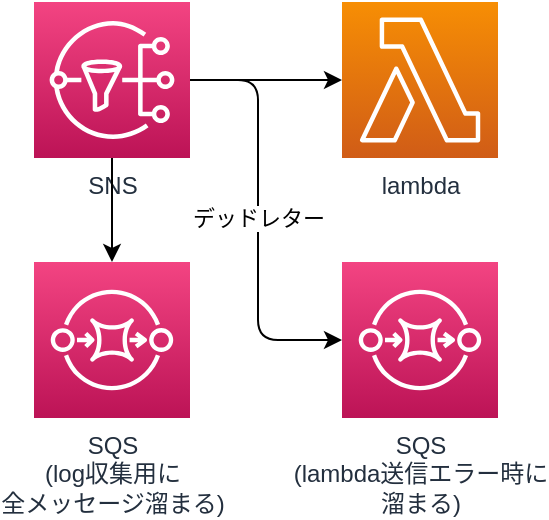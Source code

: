 <mxfile version="12.9.3" type="github">
  <diagram id="FXHBhL2skW2fsoHFN0Pb" name="Page-1">
    <mxGraphModel dx="1024" dy="534" grid="1" gridSize="10" guides="1" tooltips="1" connect="1" arrows="1" fold="1" page="1" pageScale="1" pageWidth="1654" pageHeight="1169" math="0" shadow="0">
      <root>
        <mxCell id="0" />
        <mxCell id="1" parent="0" />
        <mxCell id="JpZ2tGvvIAXSE17J--yN-3" value="lambda" style="outlineConnect=0;fontColor=#232F3E;gradientColor=#F78E04;gradientDirection=north;fillColor=#D05C17;strokeColor=#ffffff;dashed=0;verticalLabelPosition=bottom;verticalAlign=top;align=center;html=1;fontSize=12;fontStyle=0;aspect=fixed;shape=mxgraph.aws4.resourceIcon;resIcon=mxgraph.aws4.lambda;" parent="1" vertex="1">
          <mxGeometry x="252" y="70" width="78" height="78" as="geometry" />
        </mxCell>
        <mxCell id="JpZ2tGvvIAXSE17J--yN-4" value="" style="endArrow=classic;html=1;" parent="1" source="zcSf-R6eLYX6SSCFAuzF-1" target="JpZ2tGvvIAXSE17J--yN-3" edge="1">
          <mxGeometry width="50" height="50" relative="1" as="geometry">
            <mxPoint x="178" y="109" as="sourcePoint" />
            <mxPoint x="240" y="113" as="targetPoint" />
          </mxGeometry>
        </mxCell>
        <mxCell id="zcSf-R6eLYX6SSCFAuzF-1" value="SNS" style="outlineConnect=0;fontColor=#232F3E;gradientColor=#F34482;gradientDirection=north;fillColor=#BC1356;strokeColor=#ffffff;dashed=0;verticalLabelPosition=bottom;verticalAlign=top;align=center;html=1;fontSize=12;fontStyle=0;aspect=fixed;shape=mxgraph.aws4.resourceIcon;resIcon=mxgraph.aws4.sns;" parent="1" vertex="1">
          <mxGeometry x="98" y="70" width="78" height="78" as="geometry" />
        </mxCell>
        <mxCell id="Xo3wrsyjri3R0AqeJEUa-2" value="SQS&lt;br&gt;(lambda送信エラー時に&lt;br&gt;溜まる)" style="outlineConnect=0;fontColor=#232F3E;gradientColor=#F34482;gradientDirection=north;fillColor=#BC1356;strokeColor=#ffffff;dashed=0;verticalLabelPosition=bottom;verticalAlign=top;align=center;html=1;fontSize=12;fontStyle=0;aspect=fixed;shape=mxgraph.aws4.resourceIcon;resIcon=mxgraph.aws4.sqs;" parent="1" vertex="1">
          <mxGeometry x="252" y="200" width="78" height="78" as="geometry" />
        </mxCell>
        <mxCell id="Xo3wrsyjri3R0AqeJEUa-3" value="デッドレター" style="endArrow=classic;html=1;edgeStyle=orthogonalEdgeStyle;" parent="1" source="zcSf-R6eLYX6SSCFAuzF-1" target="Xo3wrsyjri3R0AqeJEUa-2" edge="1">
          <mxGeometry width="50" height="50" relative="1" as="geometry">
            <mxPoint x="186" y="119" as="sourcePoint" />
            <mxPoint x="262" y="119" as="targetPoint" />
            <Array as="points">
              <mxPoint x="210" y="109" />
              <mxPoint x="210" y="239" />
            </Array>
          </mxGeometry>
        </mxCell>
        <mxCell id="x3XM0okrZ2u2fHshoS4v-1" value="SQS&lt;br&gt;(log収集用に&lt;br&gt;全メッセージ溜まる)" style="outlineConnect=0;fontColor=#232F3E;gradientColor=#F34482;gradientDirection=north;fillColor=#BC1356;strokeColor=#ffffff;dashed=0;verticalLabelPosition=bottom;verticalAlign=top;align=center;html=1;fontSize=12;fontStyle=0;aspect=fixed;shape=mxgraph.aws4.resourceIcon;resIcon=mxgraph.aws4.sqs;" parent="1" vertex="1">
          <mxGeometry x="98" y="200" width="78" height="78" as="geometry" />
        </mxCell>
        <mxCell id="x3XM0okrZ2u2fHshoS4v-2" value="" style="endArrow=classic;html=1;" parent="1" source="zcSf-R6eLYX6SSCFAuzF-1" target="x3XM0okrZ2u2fHshoS4v-1" edge="1">
          <mxGeometry width="50" height="50" relative="1" as="geometry">
            <mxPoint x="110" y="120" as="sourcePoint" />
            <mxPoint x="140" y="210" as="targetPoint" />
          </mxGeometry>
        </mxCell>
      </root>
    </mxGraphModel>
  </diagram>
</mxfile>
